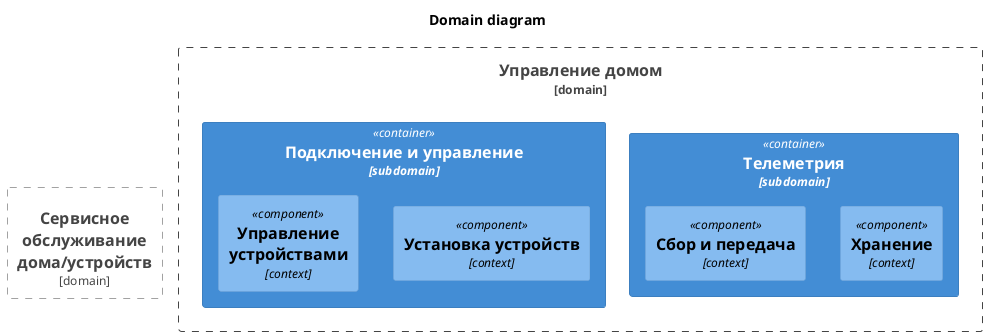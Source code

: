 @startuml
title Domain diagram
!include <C4/C4_Component>
Boundary(domain1, "Управление домом", "domain") {
    Container(container1, "Телеметрия", "subdomain") {
        Component(component1, "Хранение", "context")
        Component(component2, "Сбор и передача", "context")
    }
    Container(container2, "Подключение и управление", "subdomain") {
        Component(component4, "Установка устройств", "context")
        Component(component5, "Управление устройствами", "context")
    }
}

Boundary(domain2, "Сервисное обслуживание дома/устройств", "domain") {
}
@enduml